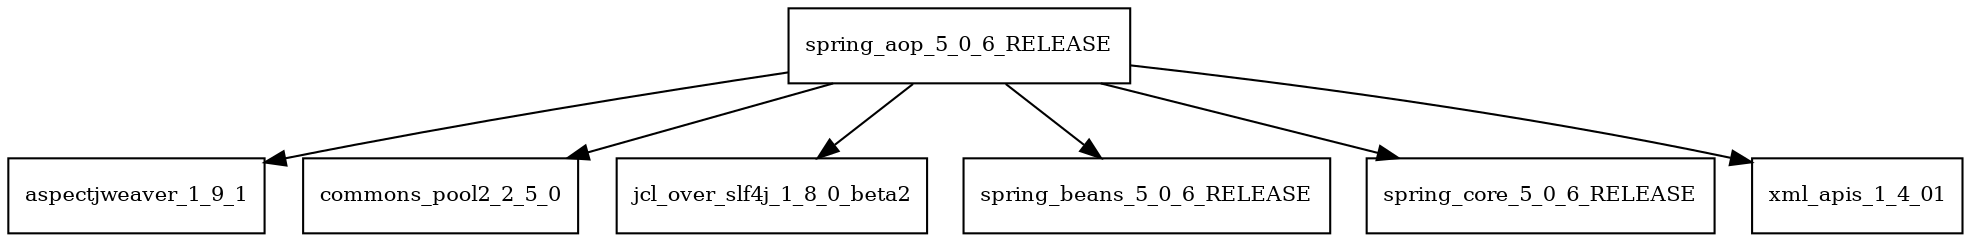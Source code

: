 digraph spring_aop_5_0_6_RELEASE_dependencies {
  node [shape = box, fontsize=10.0];
  spring_aop_5_0_6_RELEASE -> aspectjweaver_1_9_1;
  spring_aop_5_0_6_RELEASE -> commons_pool2_2_5_0;
  spring_aop_5_0_6_RELEASE -> jcl_over_slf4j_1_8_0_beta2;
  spring_aop_5_0_6_RELEASE -> spring_beans_5_0_6_RELEASE;
  spring_aop_5_0_6_RELEASE -> spring_core_5_0_6_RELEASE;
  spring_aop_5_0_6_RELEASE -> xml_apis_1_4_01;
}
